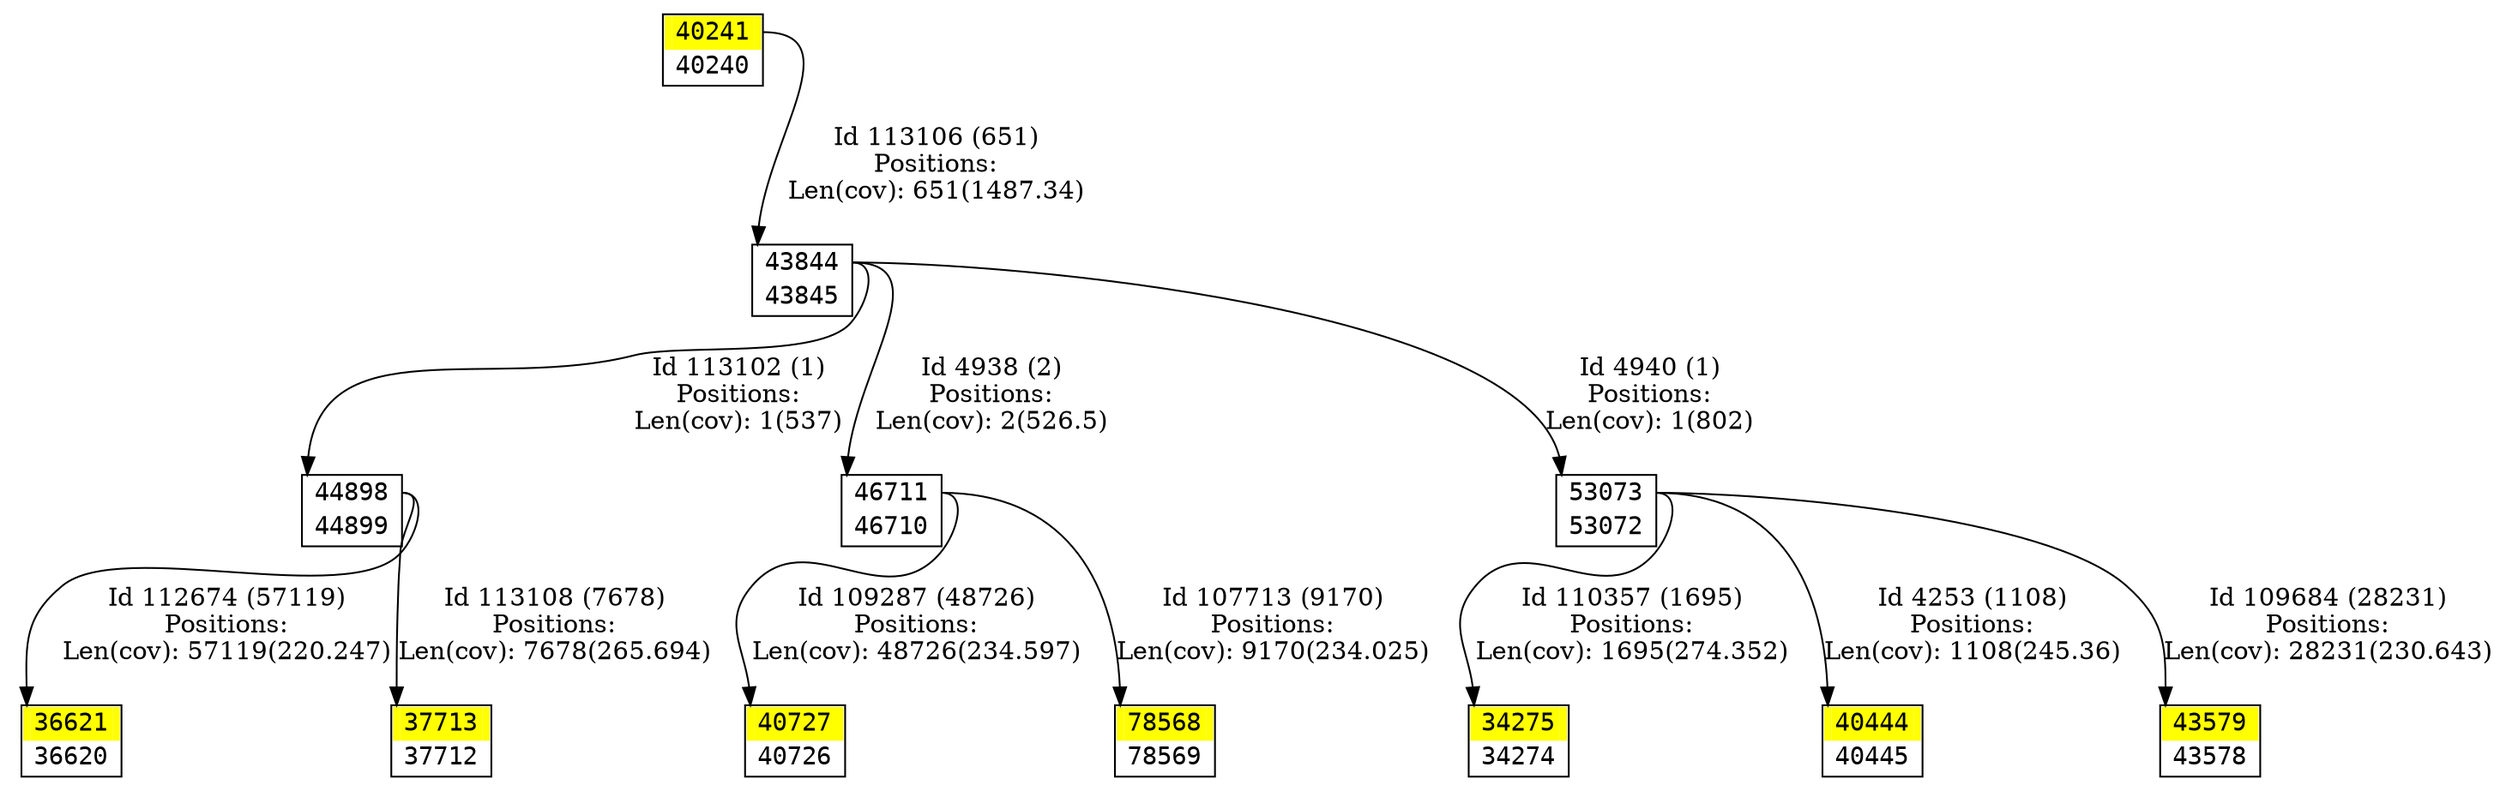 digraph graph_picture {
node[fontname=<Courier> ,penwidth=<1.8> ,shape=<plaintext> ]
vertex_34274_34275[label=<<TABLE BORDER="1" CELLSPACING="0" >
<TR><TD BORDER="0" PORT = "port_34275_in" color="yellow" bgcolor="yellow" ></TD><TD BORDER="0" color="yellow" bgcolor="yellow" >34275</TD><TD BORDER="0" PORT = "port_34275_out" color="yellow" bgcolor="yellow" ></TD></TR>
<TR><TD BORDER="0" PORT = "port_34274_out" color="white" bgcolor="white" ></TD><TD BORDER="0" color="white" bgcolor="white" >34274</TD><TD BORDER="0" PORT = "port_34274_in" color="white" bgcolor="white" ></TD></TR>
</TABLE>> ,color=<black> ,URL=</vertex/34275.svg> ]
vertex_36620_36621[label=<<TABLE BORDER="1" CELLSPACING="0" >
<TR><TD BORDER="0" PORT = "port_36621_in" color="yellow" bgcolor="yellow" ></TD><TD BORDER="0" color="yellow" bgcolor="yellow" >36621</TD><TD BORDER="0" PORT = "port_36621_out" color="yellow" bgcolor="yellow" ></TD></TR>
<TR><TD BORDER="0" PORT = "port_36620_out" color="white" bgcolor="white" ></TD><TD BORDER="0" color="white" bgcolor="white" >36620</TD><TD BORDER="0" PORT = "port_36620_in" color="white" bgcolor="white" ></TD></TR>
</TABLE>> ,color=<black> ,URL=</vertex/36621.svg> ]
vertex_37712_37713[label=<<TABLE BORDER="1" CELLSPACING="0" >
<TR><TD BORDER="0" PORT = "port_37713_in" color="yellow" bgcolor="yellow" ></TD><TD BORDER="0" color="yellow" bgcolor="yellow" >37713</TD><TD BORDER="0" PORT = "port_37713_out" color="yellow" bgcolor="yellow" ></TD></TR>
<TR><TD BORDER="0" PORT = "port_37712_out" color="white" bgcolor="white" ></TD><TD BORDER="0" color="white" bgcolor="white" >37712</TD><TD BORDER="0" PORT = "port_37712_in" color="white" bgcolor="white" ></TD></TR>
</TABLE>> ,color=<black> ,URL=</vertex/37713.svg> ]
vertex_40240_40241[label=<<TABLE BORDER="1" CELLSPACING="0" >
<TR><TD BORDER="0" PORT = "port_40241_in" color="yellow" bgcolor="yellow" ></TD><TD BORDER="0" color="yellow" bgcolor="yellow" >40241</TD><TD BORDER="0" PORT = "port_40241_out" color="yellow" bgcolor="yellow" ></TD></TR>
<TR><TD BORDER="0" PORT = "port_40240_out" color="white" bgcolor="white" ></TD><TD BORDER="0" color="white" bgcolor="white" >40240</TD><TD BORDER="0" PORT = "port_40240_in" color="white" bgcolor="white" ></TD></TR>
</TABLE>> ,color=<black> ,URL=</vertex/40241.svg> ]
vertex_40444_40445[label=<<TABLE BORDER="1" CELLSPACING="0" >
<TR><TD BORDER="0" PORT = "port_40444_in" color="yellow" bgcolor="yellow" ></TD><TD BORDER="0" color="yellow" bgcolor="yellow" >40444</TD><TD BORDER="0" PORT = "port_40444_out" color="yellow" bgcolor="yellow" ></TD></TR>
<TR><TD BORDER="0" PORT = "port_40445_out" color="white" bgcolor="white" ></TD><TD BORDER="0" color="white" bgcolor="white" >40445</TD><TD BORDER="0" PORT = "port_40445_in" color="white" bgcolor="white" ></TD></TR>
</TABLE>> ,color=<black> ,URL=</vertex/40444.svg> ]
vertex_40726_40727[label=<<TABLE BORDER="1" CELLSPACING="0" >
<TR><TD BORDER="0" PORT = "port_40727_in" color="yellow" bgcolor="yellow" ></TD><TD BORDER="0" color="yellow" bgcolor="yellow" >40727</TD><TD BORDER="0" PORT = "port_40727_out" color="yellow" bgcolor="yellow" ></TD></TR>
<TR><TD BORDER="0" PORT = "port_40726_out" color="white" bgcolor="white" ></TD><TD BORDER="0" color="white" bgcolor="white" >40726</TD><TD BORDER="0" PORT = "port_40726_in" color="white" bgcolor="white" ></TD></TR>
</TABLE>> ,color=<black> ,URL=</vertex/40727.svg> ]
vertex_43578_43579[label=<<TABLE BORDER="1" CELLSPACING="0" >
<TR><TD BORDER="0" PORT = "port_43579_in" color="yellow" bgcolor="yellow" ></TD><TD BORDER="0" color="yellow" bgcolor="yellow" >43579</TD><TD BORDER="0" PORT = "port_43579_out" color="yellow" bgcolor="yellow" ></TD></TR>
<TR><TD BORDER="0" PORT = "port_43578_out" color="white" bgcolor="white" ></TD><TD BORDER="0" color="white" bgcolor="white" >43578</TD><TD BORDER="0" PORT = "port_43578_in" color="white" bgcolor="white" ></TD></TR>
</TABLE>> ,color=<black> ,URL=</vertex/43579.svg> ]
vertex_43844_43845[label=<<TABLE BORDER="1" CELLSPACING="0" >
<TR><TD BORDER="0" PORT = "port_43844_in" color="white" bgcolor="white" ></TD><TD BORDER="0" color="white" bgcolor="white" >43844</TD><TD BORDER="0" PORT = "port_43844_out" color="white" bgcolor="white" ></TD></TR>
<TR><TD BORDER="0" PORT = "port_43845_out" color="white" bgcolor="white" ></TD><TD BORDER="0" color="white" bgcolor="white" >43845</TD><TD BORDER="0" PORT = "port_43845_in" color="white" bgcolor="white" ></TD></TR>
</TABLE>> ,color=<black> ,URL=</vertex/43844.svg> ]
vertex_44898_44899[label=<<TABLE BORDER="1" CELLSPACING="0" >
<TR><TD BORDER="0" PORT = "port_44898_in" color="white" bgcolor="white" ></TD><TD BORDER="0" color="white" bgcolor="white" >44898</TD><TD BORDER="0" PORT = "port_44898_out" color="white" bgcolor="white" ></TD></TR>
<TR><TD BORDER="0" PORT = "port_44899_out" color="white" bgcolor="white" ></TD><TD BORDER="0" color="white" bgcolor="white" >44899</TD><TD BORDER="0" PORT = "port_44899_in" color="white" bgcolor="white" ></TD></TR>
</TABLE>> ,color=<black> ,URL=</vertex/44898.svg> ]
vertex_46710_46711[label=<<TABLE BORDER="1" CELLSPACING="0" >
<TR><TD BORDER="0" PORT = "port_46711_in" color="white" bgcolor="white" ></TD><TD BORDER="0" color="white" bgcolor="white" >46711</TD><TD BORDER="0" PORT = "port_46711_out" color="white" bgcolor="white" ></TD></TR>
<TR><TD BORDER="0" PORT = "port_46710_out" color="white" bgcolor="white" ></TD><TD BORDER="0" color="white" bgcolor="white" >46710</TD><TD BORDER="0" PORT = "port_46710_in" color="white" bgcolor="white" ></TD></TR>
</TABLE>> ,color=<black> ,URL=</vertex/46711.svg> ]
vertex_53072_53073[label=<<TABLE BORDER="1" CELLSPACING="0" >
<TR><TD BORDER="0" PORT = "port_53073_in" color="white" bgcolor="white" ></TD><TD BORDER="0" color="white" bgcolor="white" >53073</TD><TD BORDER="0" PORT = "port_53073_out" color="white" bgcolor="white" ></TD></TR>
<TR><TD BORDER="0" PORT = "port_53072_out" color="white" bgcolor="white" ></TD><TD BORDER="0" color="white" bgcolor="white" >53072</TD><TD BORDER="0" PORT = "port_53072_in" color="white" bgcolor="white" ></TD></TR>
</TABLE>> ,color=<black> ,URL=</vertex/53073.svg> ]
vertex_78568_78569[label=<<TABLE BORDER="1" CELLSPACING="0" >
<TR><TD BORDER="0" PORT = "port_78568_in" color="yellow" bgcolor="yellow" ></TD><TD BORDER="0" color="yellow" bgcolor="yellow" >78568</TD><TD BORDER="0" PORT = "port_78568_out" color="yellow" bgcolor="yellow" ></TD></TR>
<TR><TD BORDER="0" PORT = "port_78569_out" color="white" bgcolor="white" ></TD><TD BORDER="0" color="white" bgcolor="white" >78569</TD><TD BORDER="0" PORT = "port_78569_in" color="white" bgcolor="white" ></TD></TR>
</TABLE>> ,color=<black> ,URL=</vertex/78568.svg> ]
vertex_53072_53073:port_53073_out->vertex_40444_40445:port_40444_in[label="Id 4253 (1108)\nPositions:\nLen(cov): 1108(245.36)" ,color=<black> ]
vertex_43844_43845:port_43844_out->vertex_46710_46711:port_46711_in[label="Id 4938 (2)\nPositions:\nLen(cov): 2(526.5)" ,color=<black> ]
vertex_43844_43845:port_43844_out->vertex_53072_53073:port_53073_in[label="Id 4940 (1)\nPositions:\nLen(cov): 1(802)" ,color=<black> ]
vertex_46710_46711:port_46711_out->vertex_78568_78569:port_78568_in[label="Id 107713 (9170)\nPositions:\nLen(cov): 9170(234.025)" ,color=<black> ]
vertex_46710_46711:port_46711_out->vertex_40726_40727:port_40727_in[label="Id 109287 (48726)\nPositions:\nLen(cov): 48726(234.597)" ,color=<black> ]
vertex_53072_53073:port_53073_out->vertex_43578_43579:port_43579_in[label="Id 109684 (28231)\nPositions:\nLen(cov): 28231(230.643)" ,color=<black> ]
vertex_53072_53073:port_53073_out->vertex_34274_34275:port_34275_in[label="Id 110357 (1695)\nPositions:\nLen(cov): 1695(274.352)" ,color=<black> ]
vertex_44898_44899:port_44898_out->vertex_36620_36621:port_36621_in[label="Id 112674 (57119)\nPositions:\nLen(cov): 57119(220.247)" ,color=<black> ]
vertex_43844_43845:port_43844_out->vertex_44898_44899:port_44898_in[label="Id 113102 (1)\nPositions:\nLen(cov): 1(537)" ,color=<black> ]
vertex_40240_40241:port_40241_out->vertex_43844_43845:port_43844_in[label="Id 113106 (651)\nPositions:\nLen(cov): 651(1487.34)" ,color=<black> ]
vertex_44898_44899:port_44898_out->vertex_37712_37713:port_37713_in[label="Id 113108 (7678)\nPositions:\nLen(cov): 7678(265.694)" ,color=<black> ]
}
